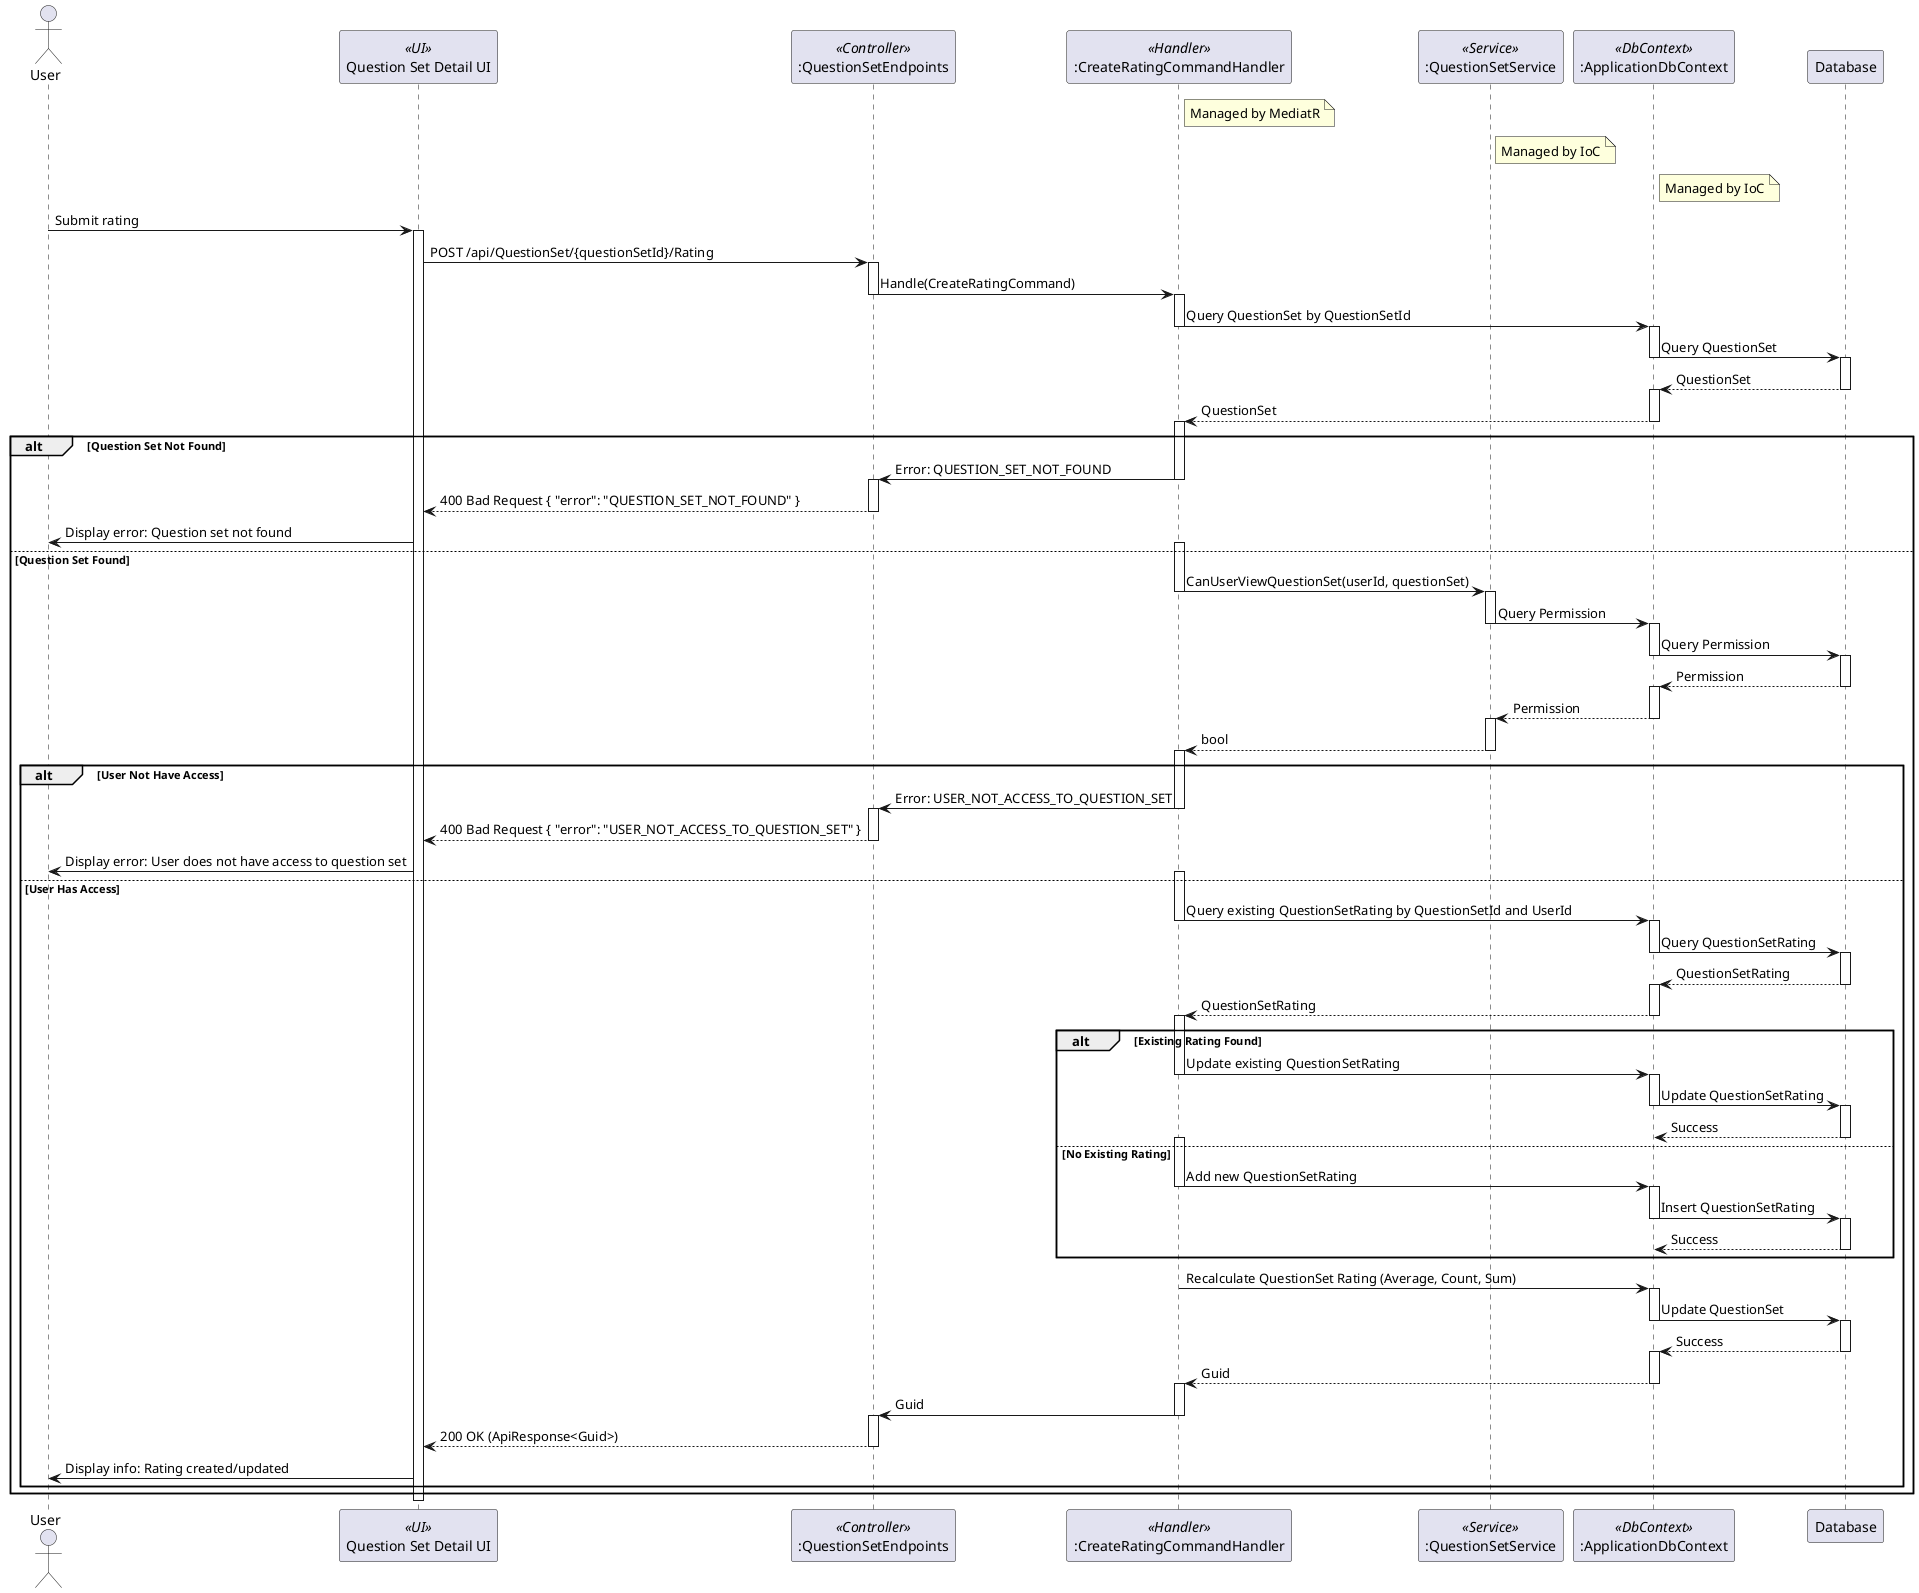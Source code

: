 @startuml
actor User
participant "Question Set Detail UI" as UI <<UI>>
participant ":QuestionSetEndpoints" as QuestionSetEndpoints <<Controller>>
participant ":CreateRatingCommandHandler" as CreateRatingCommandHandler <<Handler>>
participant ":QuestionSetService" as QuestionSetService <<Service>>
participant ":ApplicationDbContext" as ApplicationDbContext <<DbContext>>
participant Database

note right of CreateRatingCommandHandler
  Managed by MediatR
end note

note right of QuestionSetService
  Managed by IoC
end note

note right of ApplicationDbContext
  Managed by IoC
end note

User -> UI : Submit rating
activate UI
UI -> QuestionSetEndpoints : POST /api/QuestionSet/{questionSetId}/Rating
activate QuestionSetEndpoints
QuestionSetEndpoints -> CreateRatingCommandHandler : Handle(CreateRatingCommand)
deactivate QuestionSetEndpoints
activate CreateRatingCommandHandler
CreateRatingCommandHandler -> ApplicationDbContext : Query QuestionSet by QuestionSetId
deactivate CreateRatingCommandHandler
activate ApplicationDbContext
ApplicationDbContext -> Database : Query QuestionSet
deactivate ApplicationDbContext
activate Database
Database --> ApplicationDbContext : QuestionSet
deactivate Database
activate ApplicationDbContext
ApplicationDbContext --> CreateRatingCommandHandler : QuestionSet
deactivate ApplicationDbContext
activate CreateRatingCommandHandler
alt Question Set Not Found
    CreateRatingCommandHandler -> QuestionSetEndpoints : Error: QUESTION_SET_NOT_FOUND
    deactivate CreateRatingCommandHandler
    activate QuestionSetEndpoints
    QuestionSetEndpoints --> UI : 400 Bad Request { "error": "QUESTION_SET_NOT_FOUND" }
    deactivate QuestionSetEndpoints
    UI -> User : Display error: Question set not found
else Question Set Found
    activate CreateRatingCommandHandler
    CreateRatingCommandHandler -> QuestionSetService : CanUserViewQuestionSet(userId, questionSet)
    deactivate CreateRatingCommandHandler
    activate QuestionSetService
    QuestionSetService -> ApplicationDbContext : Query Permission
    deactivate QuestionSetService
    activate ApplicationDbContext
    ApplicationDbContext -> Database : Query Permission
    deactivate ApplicationDbContext
    activate Database
    Database --> ApplicationDbContext : Permission
    deactivate Database
    activate ApplicationDbContext
    ApplicationDbContext --> QuestionSetService : Permission
    deactivate ApplicationDbContext
    activate QuestionSetService
    QuestionSetService --> CreateRatingCommandHandler : bool
    deactivate QuestionSetService
    activate CreateRatingCommandHandler
    alt User Not Have Access
        CreateRatingCommandHandler -> QuestionSetEndpoints : Error: USER_NOT_ACCESS_TO_QUESTION_SET
        deactivate CreateRatingCommandHandler
        activate QuestionSetEndpoints
        QuestionSetEndpoints --> UI : 400 Bad Request { "error": "USER_NOT_ACCESS_TO_QUESTION_SET" }
        deactivate QuestionSetEndpoints
        UI -> User : Display error: User does not have access to question set
    else User Has Access
        activate CreateRatingCommandHandler
        CreateRatingCommandHandler -> ApplicationDbContext : Query existing QuestionSetRating by QuestionSetId and UserId
        deactivate CreateRatingCommandHandler
        activate ApplicationDbContext
        ApplicationDbContext -> Database : Query QuestionSetRating
        deactivate ApplicationDbContext
        activate Database
        Database --> ApplicationDbContext : QuestionSetRating
        deactivate Database
        activate ApplicationDbContext
        ApplicationDbContext --> CreateRatingCommandHandler : QuestionSetRating
        deactivate ApplicationDbContext
        activate CreateRatingCommandHandler
        alt Existing Rating Found
            ' activate CreateRatingCommandHandler
            CreateRatingCommandHandler -> ApplicationDbContext : Update existing QuestionSetRating
            deactivate CreateRatingCommandHandler
            activate ApplicationDbContext
            ApplicationDbContext -> Database : Update QuestionSetRating
            deactivate ApplicationDbContext
            activate Database
            Database --> ApplicationDbContext : Success
            deactivate Database
            ' activate ApplicationDbContext
            ' deactivate ApplicationDbContext
        else No Existing Rating
            activate CreateRatingCommandHandler
            CreateRatingCommandHandler -> ApplicationDbContext : Add new QuestionSetRating
            deactivate CreateRatingCommandHandler
            activate ApplicationDbContext
            ApplicationDbContext -> Database : Insert QuestionSetRating
            deactivate ApplicationDbContext
            activate Database
            Database --> ApplicationDbContext : Success
            deactivate Database
            ' activate ApplicationDbContext
            ' deactivate ApplicationDbContext
        end
        activate CreateRatingCommandHandler
        CreateRatingCommandHandler -> ApplicationDbContext : Recalculate QuestionSet Rating (Average, Count, Sum)
        deactivate CreateRatingCommandHandler
        activate ApplicationDbContext
        ApplicationDbContext -> Database : Update QuestionSet
        deactivate ApplicationDbContext
        activate Database
        Database --> ApplicationDbContext : Success
        deactivate Database
        activate ApplicationDbContext
        ApplicationDbContext --> CreateRatingCommandHandler : Guid
        deactivate ApplicationDbContext
        activate CreateRatingCommandHandler
        CreateRatingCommandHandler -> QuestionSetEndpoints : Guid
        deactivate CreateRatingCommandHandler
        activate QuestionSetEndpoints
        QuestionSetEndpoints --> UI : 200 OK (ApiResponse<Guid>)
        deactivate QuestionSetEndpoints
        UI -> User : Display info: Rating created/updated
    end
end
deactivate UI

@enduml